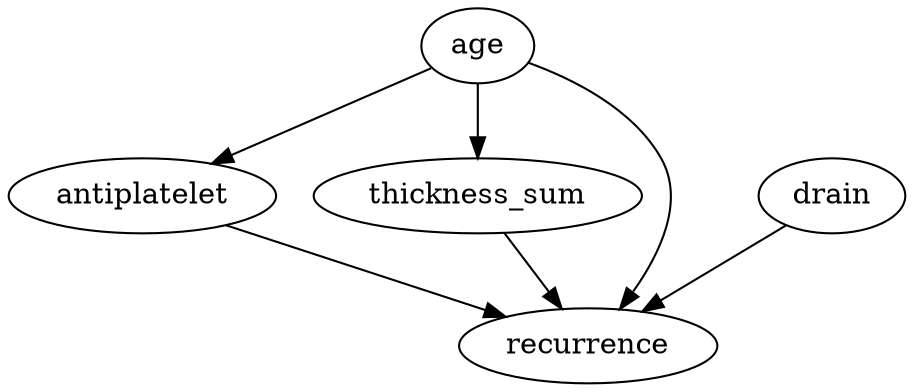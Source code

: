 digraph {
age -> antiplatelet;
age -> thickness_sum;
antiplatelet -> recurrence;
drain -> recurrence;
age -> recurrence;
thickness_sum -> recurrence
}

